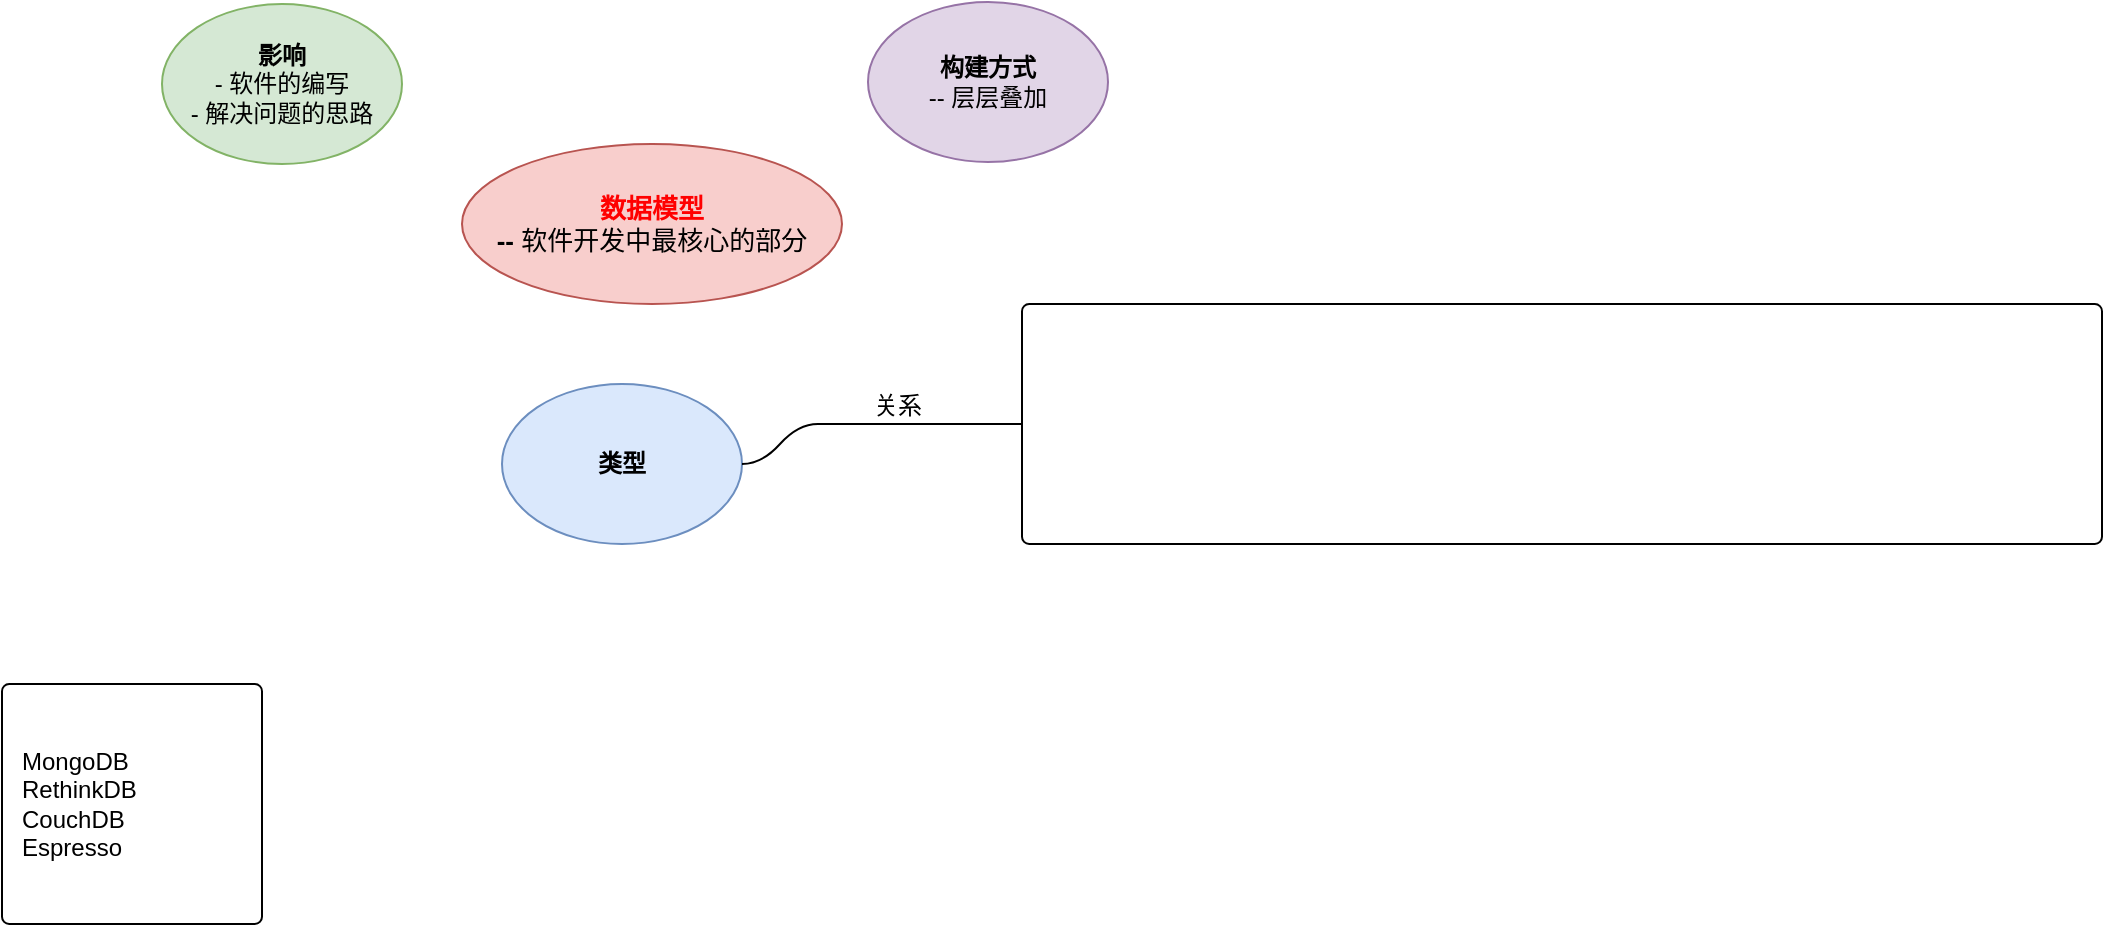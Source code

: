 <mxfile version="21.2.9" type="github">
  <diagram name="第 1 页" id="iSKRfELMIbNprbvEWI-O">
    <mxGraphModel dx="1434" dy="746" grid="1" gridSize="10" guides="1" tooltips="1" connect="1" arrows="1" fold="1" page="1" pageScale="1" pageWidth="827" pageHeight="1169" math="0" shadow="0">
      <root>
        <mxCell id="0" />
        <mxCell id="1" parent="0" />
        <mxCell id="b9CT1DhW1DkTG6f0vIK0-7" value="&lt;div style=&quot;font-size: 13px;&quot;&gt;&lt;b&gt;&lt;font style=&quot;font-size: 13px;&quot; color=&quot;#ff0000&quot;&gt;数据模型&lt;/font&gt;&lt;br&gt;-- &lt;/b&gt;软件开发中最核心的部分&lt;b&gt;&lt;br&gt;&lt;/b&gt;&lt;/div&gt;" style="ellipse;whiteSpace=wrap;html=1;fillColor=#f8cecc;strokeColor=#b85450;" vertex="1" parent="1">
          <mxGeometry x="310" y="150" width="190" height="80" as="geometry" />
        </mxCell>
        <mxCell id="b9CT1DhW1DkTG6f0vIK0-13" value="&lt;div&gt;&lt;b&gt;影响&lt;/b&gt;&lt;/div&gt;&lt;div&gt;- 软件的编写&lt;/div&gt;&lt;div&gt;- 解决问题的思路&lt;br&gt;&lt;/div&gt;" style="ellipse;whiteSpace=wrap;html=1;fillColor=#d5e8d4;strokeColor=#82b366;" vertex="1" parent="1">
          <mxGeometry x="160" y="80" width="120" height="80" as="geometry" />
        </mxCell>
        <mxCell id="b9CT1DhW1DkTG6f0vIK0-14" value="&lt;div&gt;&lt;b&gt;构建方式&lt;/b&gt;&lt;/div&gt;-- 层层叠加" style="ellipse;whiteSpace=wrap;html=1;fillColor=#e1d5e7;strokeColor=#9673a6;treeFolding=1;" vertex="1" collapsed="1" parent="1">
          <mxGeometry x="513" y="79" width="120" height="80" as="geometry" />
        </mxCell>
        <mxCell id="b9CT1DhW1DkTG6f0vIK0-22" value="" style="edgeStyle=entityRelationEdgeStyle;startArrow=none;endArrow=none;segment=10;curved=1;sourcePerimeterSpacing=0;targetPerimeterSpacing=0;rounded=0;exitX=1;exitY=0.5;exitDx=0;exitDy=0;" edge="1" visible="0" target="b9CT1DhW1DkTG6f0vIK0-25" parent="1" source="b9CT1DhW1DkTG6f0vIK0-14">
          <mxGeometry relative="1" as="geometry">
            <mxPoint x="420" y="300" as="sourcePoint" />
            <mxPoint x="674" y="670" as="targetPoint" />
          </mxGeometry>
        </mxCell>
        <mxCell id="b9CT1DhW1DkTG6f0vIK0-25" value="&lt;div&gt;&lt;br&gt;&lt;/div&gt;&lt;div&gt;1）应用开发人员，观察世界，采用数据结构，以及操控数据结构的API来建模&lt;/div&gt;&lt;div&gt;&lt;br&gt;&lt;/div&gt;&lt;div&gt;2）数据库软件工程师以内存、磁盘或网络上字节来表示 JSON / XML / XML / 关系 / 图数据， &lt;br&gt;&lt;/div&gt;&lt;div&gt;&amp;nbsp;&amp;nbsp;&amp;nbsp;&amp;nbsp;&amp;nbsp; 用以存储数据结构。&lt;/div&gt;&lt;div&gt;&lt;br&gt;&lt;/div&gt;&lt;div&gt;3）硬件工程师可以使用电流、光脉冲、磁场等来表示字节方法&lt;/div&gt;&lt;div&gt;&lt;br&gt;&lt;/div&gt;&lt;div&gt;------------------------------------------------------------------------------------------------------------------------&lt;/div&gt;&lt;div&gt;&lt;div&gt;&lt;b&gt;一个复杂的应用程序可能会有更多的中间层次，比如基于API的API，不过基本思想仍然是一样&lt;/b&gt;&lt;/div&gt;&lt;div&gt;&lt;b&gt;的：每个层都通过提供一个明确的数据模型来隐藏更低层次中的复杂性。这些抽象允许不同的&lt;/b&gt;&lt;/div&gt;&lt;div&gt;&lt;b&gt;人群有效地协作&lt;/b&gt;&lt;/div&gt;&lt;div&gt;&lt;b&gt;&lt;br&gt;&lt;/b&gt;&lt;/div&gt;&lt;div&gt;&lt;b&gt;因为数据模型对上层软件的功能（能做什么，不能做什么）有着至深的影响，所以选择一个适&lt;/b&gt;&lt;/div&gt;&lt;div&gt;&lt;b&gt;合的数据模型是非常重要的&lt;/b&gt;&lt;/div&gt;&lt;div&gt;&lt;br&gt;&lt;br&gt;&lt;/div&gt;&lt;/div&gt;" style="rounded=1;whiteSpace=wrap;html=1;align=left;arcSize=3;spacingLeft=8;" vertex="1" visible="0" parent="1">
          <mxGeometry x="701" y="30" width="540" height="240" as="geometry" />
        </mxCell>
        <mxCell id="b9CT1DhW1DkTG6f0vIK0-26" value="&lt;div&gt;&lt;b&gt;类型&lt;/b&gt;&lt;/div&gt;" style="ellipse;whiteSpace=wrap;html=1;fillColor=#dae8fc;strokeColor=#6c8ebf;treeFolding=1;" vertex="1" collapsed="1" parent="1">
          <mxGeometry x="330" y="270" width="120" height="80" as="geometry" />
        </mxCell>
        <mxCell id="b9CT1DhW1DkTG6f0vIK0-27" value="" style="rounded=1;whiteSpace=wrap;html=1;align=left;arcSize=3;spacingLeft=8;" vertex="1" parent="1">
          <mxGeometry x="590" y="230" width="540" height="120" as="geometry" />
        </mxCell>
        <mxCell id="b9CT1DhW1DkTG6f0vIK0-28" value="&amp;nbsp;&amp;nbsp; 关系" style="whiteSpace=wrap;html=1;shape=partialRectangle;top=0;left=0;bottom=1;right=0;points=[[0,1],[1,1]];fillColor=none;align=center;verticalAlign=bottom;routingCenterY=0.5;snapToPoint=1;recursiveResize=0;autosize=1;treeFolding=1;treeMoving=1;newEdgeStyle={&quot;edgeStyle&quot;:&quot;entityRelationEdgeStyle&quot;,&quot;startArrow&quot;:&quot;none&quot;,&quot;endArrow&quot;:&quot;none&quot;,&quot;segment&quot;:10,&quot;curved&quot;:1,&quot;sourcePerimeterSpacing&quot;:0,&quot;targetPerimeterSpacing&quot;:0};" vertex="1" parent="1">
          <mxGeometry x="488" y="260" width="70" height="30" as="geometry" />
        </mxCell>
        <mxCell id="b9CT1DhW1DkTG6f0vIK0-29" value="" style="edgeStyle=entityRelationEdgeStyle;startArrow=none;endArrow=none;segment=10;curved=1;sourcePerimeterSpacing=0;targetPerimeterSpacing=0;rounded=0;" edge="1" target="b9CT1DhW1DkTG6f0vIK0-28" parent="1">
          <mxGeometry relative="1" as="geometry">
            <mxPoint x="450" y="310" as="sourcePoint" />
          </mxGeometry>
        </mxCell>
        <mxCell id="b9CT1DhW1DkTG6f0vIK0-30" value="" style="edgeStyle=entityRelationEdgeStyle;startArrow=none;endArrow=none;segment=10;curved=1;sourcePerimeterSpacing=0;targetPerimeterSpacing=0;rounded=0;" edge="1" parent="1" source="b9CT1DhW1DkTG6f0vIK0-28" target="b9CT1DhW1DkTG6f0vIK0-27">
          <mxGeometry relative="1" as="geometry">
            <mxPoint x="460" y="320" as="sourcePoint" />
            <mxPoint x="495" y="300" as="targetPoint" />
          </mxGeometry>
        </mxCell>
        <mxCell id="b9CT1DhW1DkTG6f0vIK0-31" value="&lt;div&gt;MongoDB&lt;/div&gt;&lt;div&gt;RethinkDB&lt;/div&gt;&lt;div&gt;CouchDB&lt;/div&gt;&lt;div&gt;Espresso&lt;br&gt;&lt;/div&gt;" style="rounded=1;whiteSpace=wrap;html=1;align=left;arcSize=3;spacingLeft=8;" vertex="1" parent="1">
          <mxGeometry x="80" y="420" width="130" height="120" as="geometry" />
        </mxCell>
      </root>
    </mxGraphModel>
  </diagram>
</mxfile>
